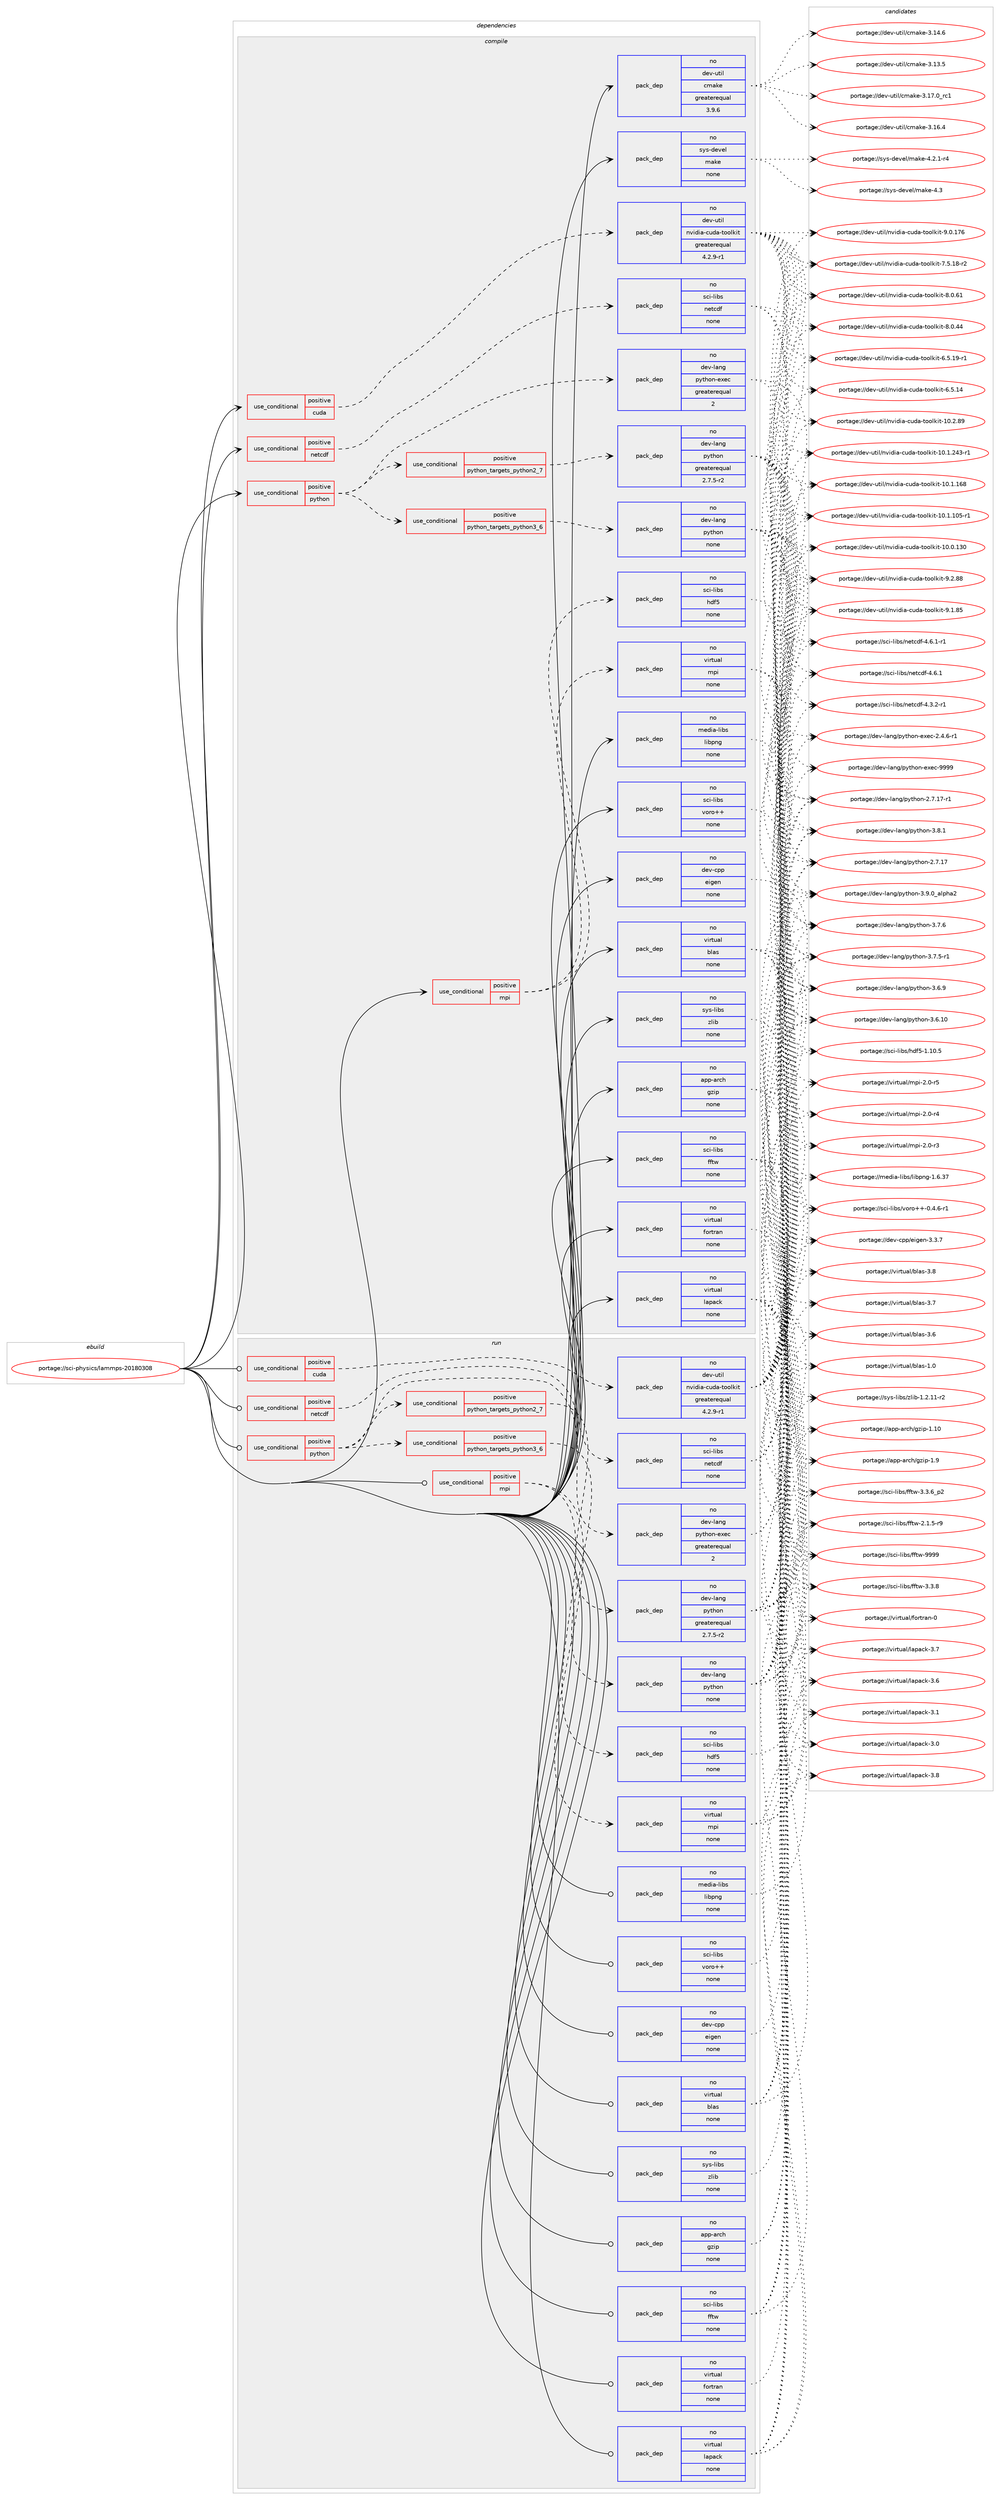 digraph prolog {

# *************
# Graph options
# *************

newrank=true;
concentrate=true;
compound=true;
graph [rankdir=LR,fontname=Helvetica,fontsize=10,ranksep=1.5];#, ranksep=2.5, nodesep=0.2];
edge  [arrowhead=vee];
node  [fontname=Helvetica,fontsize=10];

# **********
# The ebuild
# **********

subgraph cluster_leftcol {
color=gray;
rank=same;
label=<<i>ebuild</i>>;
id [label="portage://sci-physics/lammps-20180308", color=red, width=4, href="../sci-physics/lammps-20180308.svg"];
}

# ****************
# The dependencies
# ****************

subgraph cluster_midcol {
color=gray;
label=<<i>dependencies</i>>;
subgraph cluster_compile {
fillcolor="#eeeeee";
style=filled;
label=<<i>compile</i>>;
subgraph cond16421 {
dependency83537 [label=<<TABLE BORDER="0" CELLBORDER="1" CELLSPACING="0" CELLPADDING="4"><TR><TD ROWSPAN="3" CELLPADDING="10">use_conditional</TD></TR><TR><TD>positive</TD></TR><TR><TD>cuda</TD></TR></TABLE>>, shape=none, color=red];
subgraph pack65688 {
dependency83538 [label=<<TABLE BORDER="0" CELLBORDER="1" CELLSPACING="0" CELLPADDING="4" WIDTH="220"><TR><TD ROWSPAN="6" CELLPADDING="30">pack_dep</TD></TR><TR><TD WIDTH="110">no</TD></TR><TR><TD>dev-util</TD></TR><TR><TD>nvidia-cuda-toolkit</TD></TR><TR><TD>greaterequal</TD></TR><TR><TD>4.2.9-r1</TD></TR></TABLE>>, shape=none, color=blue];
}
dependency83537:e -> dependency83538:w [weight=20,style="dashed",arrowhead="vee"];
}
id:e -> dependency83537:w [weight=20,style="solid",arrowhead="vee"];
subgraph cond16422 {
dependency83539 [label=<<TABLE BORDER="0" CELLBORDER="1" CELLSPACING="0" CELLPADDING="4"><TR><TD ROWSPAN="3" CELLPADDING="10">use_conditional</TD></TR><TR><TD>positive</TD></TR><TR><TD>mpi</TD></TR></TABLE>>, shape=none, color=red];
subgraph pack65689 {
dependency83540 [label=<<TABLE BORDER="0" CELLBORDER="1" CELLSPACING="0" CELLPADDING="4" WIDTH="220"><TR><TD ROWSPAN="6" CELLPADDING="30">pack_dep</TD></TR><TR><TD WIDTH="110">no</TD></TR><TR><TD>virtual</TD></TR><TR><TD>mpi</TD></TR><TR><TD>none</TD></TR><TR><TD></TD></TR></TABLE>>, shape=none, color=blue];
}
dependency83539:e -> dependency83540:w [weight=20,style="dashed",arrowhead="vee"];
subgraph pack65690 {
dependency83541 [label=<<TABLE BORDER="0" CELLBORDER="1" CELLSPACING="0" CELLPADDING="4" WIDTH="220"><TR><TD ROWSPAN="6" CELLPADDING="30">pack_dep</TD></TR><TR><TD WIDTH="110">no</TD></TR><TR><TD>sci-libs</TD></TR><TR><TD>hdf5</TD></TR><TR><TD>none</TD></TR><TR><TD></TD></TR></TABLE>>, shape=none, color=blue];
}
dependency83539:e -> dependency83541:w [weight=20,style="dashed",arrowhead="vee"];
}
id:e -> dependency83539:w [weight=20,style="solid",arrowhead="vee"];
subgraph cond16423 {
dependency83542 [label=<<TABLE BORDER="0" CELLBORDER="1" CELLSPACING="0" CELLPADDING="4"><TR><TD ROWSPAN="3" CELLPADDING="10">use_conditional</TD></TR><TR><TD>positive</TD></TR><TR><TD>netcdf</TD></TR></TABLE>>, shape=none, color=red];
subgraph pack65691 {
dependency83543 [label=<<TABLE BORDER="0" CELLBORDER="1" CELLSPACING="0" CELLPADDING="4" WIDTH="220"><TR><TD ROWSPAN="6" CELLPADDING="30">pack_dep</TD></TR><TR><TD WIDTH="110">no</TD></TR><TR><TD>sci-libs</TD></TR><TR><TD>netcdf</TD></TR><TR><TD>none</TD></TR><TR><TD></TD></TR></TABLE>>, shape=none, color=blue];
}
dependency83542:e -> dependency83543:w [weight=20,style="dashed",arrowhead="vee"];
}
id:e -> dependency83542:w [weight=20,style="solid",arrowhead="vee"];
subgraph cond16424 {
dependency83544 [label=<<TABLE BORDER="0" CELLBORDER="1" CELLSPACING="0" CELLPADDING="4"><TR><TD ROWSPAN="3" CELLPADDING="10">use_conditional</TD></TR><TR><TD>positive</TD></TR><TR><TD>python</TD></TR></TABLE>>, shape=none, color=red];
subgraph cond16425 {
dependency83545 [label=<<TABLE BORDER="0" CELLBORDER="1" CELLSPACING="0" CELLPADDING="4"><TR><TD ROWSPAN="3" CELLPADDING="10">use_conditional</TD></TR><TR><TD>positive</TD></TR><TR><TD>python_targets_python2_7</TD></TR></TABLE>>, shape=none, color=red];
subgraph pack65692 {
dependency83546 [label=<<TABLE BORDER="0" CELLBORDER="1" CELLSPACING="0" CELLPADDING="4" WIDTH="220"><TR><TD ROWSPAN="6" CELLPADDING="30">pack_dep</TD></TR><TR><TD WIDTH="110">no</TD></TR><TR><TD>dev-lang</TD></TR><TR><TD>python</TD></TR><TR><TD>greaterequal</TD></TR><TR><TD>2.7.5-r2</TD></TR></TABLE>>, shape=none, color=blue];
}
dependency83545:e -> dependency83546:w [weight=20,style="dashed",arrowhead="vee"];
}
dependency83544:e -> dependency83545:w [weight=20,style="dashed",arrowhead="vee"];
subgraph cond16426 {
dependency83547 [label=<<TABLE BORDER="0" CELLBORDER="1" CELLSPACING="0" CELLPADDING="4"><TR><TD ROWSPAN="3" CELLPADDING="10">use_conditional</TD></TR><TR><TD>positive</TD></TR><TR><TD>python_targets_python3_6</TD></TR></TABLE>>, shape=none, color=red];
subgraph pack65693 {
dependency83548 [label=<<TABLE BORDER="0" CELLBORDER="1" CELLSPACING="0" CELLPADDING="4" WIDTH="220"><TR><TD ROWSPAN="6" CELLPADDING="30">pack_dep</TD></TR><TR><TD WIDTH="110">no</TD></TR><TR><TD>dev-lang</TD></TR><TR><TD>python</TD></TR><TR><TD>none</TD></TR><TR><TD></TD></TR></TABLE>>, shape=none, color=blue];
}
dependency83547:e -> dependency83548:w [weight=20,style="dashed",arrowhead="vee"];
}
dependency83544:e -> dependency83547:w [weight=20,style="dashed",arrowhead="vee"];
subgraph pack65694 {
dependency83549 [label=<<TABLE BORDER="0" CELLBORDER="1" CELLSPACING="0" CELLPADDING="4" WIDTH="220"><TR><TD ROWSPAN="6" CELLPADDING="30">pack_dep</TD></TR><TR><TD WIDTH="110">no</TD></TR><TR><TD>dev-lang</TD></TR><TR><TD>python-exec</TD></TR><TR><TD>greaterequal</TD></TR><TR><TD>2</TD></TR></TABLE>>, shape=none, color=blue];
}
dependency83544:e -> dependency83549:w [weight=20,style="dashed",arrowhead="vee"];
}
id:e -> dependency83544:w [weight=20,style="solid",arrowhead="vee"];
subgraph pack65695 {
dependency83550 [label=<<TABLE BORDER="0" CELLBORDER="1" CELLSPACING="0" CELLPADDING="4" WIDTH="220"><TR><TD ROWSPAN="6" CELLPADDING="30">pack_dep</TD></TR><TR><TD WIDTH="110">no</TD></TR><TR><TD>app-arch</TD></TR><TR><TD>gzip</TD></TR><TR><TD>none</TD></TR><TR><TD></TD></TR></TABLE>>, shape=none, color=blue];
}
id:e -> dependency83550:w [weight=20,style="solid",arrowhead="vee"];
subgraph pack65696 {
dependency83551 [label=<<TABLE BORDER="0" CELLBORDER="1" CELLSPACING="0" CELLPADDING="4" WIDTH="220"><TR><TD ROWSPAN="6" CELLPADDING="30">pack_dep</TD></TR><TR><TD WIDTH="110">no</TD></TR><TR><TD>dev-cpp</TD></TR><TR><TD>eigen</TD></TR><TR><TD>none</TD></TR><TR><TD></TD></TR></TABLE>>, shape=none, color=blue];
}
id:e -> dependency83551:w [weight=20,style="solid",arrowhead="vee"];
subgraph pack65697 {
dependency83552 [label=<<TABLE BORDER="0" CELLBORDER="1" CELLSPACING="0" CELLPADDING="4" WIDTH="220"><TR><TD ROWSPAN="6" CELLPADDING="30">pack_dep</TD></TR><TR><TD WIDTH="110">no</TD></TR><TR><TD>dev-util</TD></TR><TR><TD>cmake</TD></TR><TR><TD>greaterequal</TD></TR><TR><TD>3.9.6</TD></TR></TABLE>>, shape=none, color=blue];
}
id:e -> dependency83552:w [weight=20,style="solid",arrowhead="vee"];
subgraph pack65698 {
dependency83553 [label=<<TABLE BORDER="0" CELLBORDER="1" CELLSPACING="0" CELLPADDING="4" WIDTH="220"><TR><TD ROWSPAN="6" CELLPADDING="30">pack_dep</TD></TR><TR><TD WIDTH="110">no</TD></TR><TR><TD>media-libs</TD></TR><TR><TD>libpng</TD></TR><TR><TD>none</TD></TR><TR><TD></TD></TR></TABLE>>, shape=none, color=blue];
}
id:e -> dependency83553:w [weight=20,style="solid",arrowhead="vee"];
subgraph pack65699 {
dependency83554 [label=<<TABLE BORDER="0" CELLBORDER="1" CELLSPACING="0" CELLPADDING="4" WIDTH="220"><TR><TD ROWSPAN="6" CELLPADDING="30">pack_dep</TD></TR><TR><TD WIDTH="110">no</TD></TR><TR><TD>sci-libs</TD></TR><TR><TD>fftw</TD></TR><TR><TD>none</TD></TR><TR><TD></TD></TR></TABLE>>, shape=none, color=blue];
}
id:e -> dependency83554:w [weight=20,style="solid",arrowhead="vee"];
subgraph pack65700 {
dependency83555 [label=<<TABLE BORDER="0" CELLBORDER="1" CELLSPACING="0" CELLPADDING="4" WIDTH="220"><TR><TD ROWSPAN="6" CELLPADDING="30">pack_dep</TD></TR><TR><TD WIDTH="110">no</TD></TR><TR><TD>sci-libs</TD></TR><TR><TD>voro++</TD></TR><TR><TD>none</TD></TR><TR><TD></TD></TR></TABLE>>, shape=none, color=blue];
}
id:e -> dependency83555:w [weight=20,style="solid",arrowhead="vee"];
subgraph pack65701 {
dependency83556 [label=<<TABLE BORDER="0" CELLBORDER="1" CELLSPACING="0" CELLPADDING="4" WIDTH="220"><TR><TD ROWSPAN="6" CELLPADDING="30">pack_dep</TD></TR><TR><TD WIDTH="110">no</TD></TR><TR><TD>sys-devel</TD></TR><TR><TD>make</TD></TR><TR><TD>none</TD></TR><TR><TD></TD></TR></TABLE>>, shape=none, color=blue];
}
id:e -> dependency83556:w [weight=20,style="solid",arrowhead="vee"];
subgraph pack65702 {
dependency83557 [label=<<TABLE BORDER="0" CELLBORDER="1" CELLSPACING="0" CELLPADDING="4" WIDTH="220"><TR><TD ROWSPAN="6" CELLPADDING="30">pack_dep</TD></TR><TR><TD WIDTH="110">no</TD></TR><TR><TD>sys-libs</TD></TR><TR><TD>zlib</TD></TR><TR><TD>none</TD></TR><TR><TD></TD></TR></TABLE>>, shape=none, color=blue];
}
id:e -> dependency83557:w [weight=20,style="solid",arrowhead="vee"];
subgraph pack65703 {
dependency83558 [label=<<TABLE BORDER="0" CELLBORDER="1" CELLSPACING="0" CELLPADDING="4" WIDTH="220"><TR><TD ROWSPAN="6" CELLPADDING="30">pack_dep</TD></TR><TR><TD WIDTH="110">no</TD></TR><TR><TD>virtual</TD></TR><TR><TD>blas</TD></TR><TR><TD>none</TD></TR><TR><TD></TD></TR></TABLE>>, shape=none, color=blue];
}
id:e -> dependency83558:w [weight=20,style="solid",arrowhead="vee"];
subgraph pack65704 {
dependency83559 [label=<<TABLE BORDER="0" CELLBORDER="1" CELLSPACING="0" CELLPADDING="4" WIDTH="220"><TR><TD ROWSPAN="6" CELLPADDING="30">pack_dep</TD></TR><TR><TD WIDTH="110">no</TD></TR><TR><TD>virtual</TD></TR><TR><TD>fortran</TD></TR><TR><TD>none</TD></TR><TR><TD></TD></TR></TABLE>>, shape=none, color=blue];
}
id:e -> dependency83559:w [weight=20,style="solid",arrowhead="vee"];
subgraph pack65705 {
dependency83560 [label=<<TABLE BORDER="0" CELLBORDER="1" CELLSPACING="0" CELLPADDING="4" WIDTH="220"><TR><TD ROWSPAN="6" CELLPADDING="30">pack_dep</TD></TR><TR><TD WIDTH="110">no</TD></TR><TR><TD>virtual</TD></TR><TR><TD>lapack</TD></TR><TR><TD>none</TD></TR><TR><TD></TD></TR></TABLE>>, shape=none, color=blue];
}
id:e -> dependency83560:w [weight=20,style="solid",arrowhead="vee"];
}
subgraph cluster_compileandrun {
fillcolor="#eeeeee";
style=filled;
label=<<i>compile and run</i>>;
}
subgraph cluster_run {
fillcolor="#eeeeee";
style=filled;
label=<<i>run</i>>;
subgraph cond16427 {
dependency83561 [label=<<TABLE BORDER="0" CELLBORDER="1" CELLSPACING="0" CELLPADDING="4"><TR><TD ROWSPAN="3" CELLPADDING="10">use_conditional</TD></TR><TR><TD>positive</TD></TR><TR><TD>cuda</TD></TR></TABLE>>, shape=none, color=red];
subgraph pack65706 {
dependency83562 [label=<<TABLE BORDER="0" CELLBORDER="1" CELLSPACING="0" CELLPADDING="4" WIDTH="220"><TR><TD ROWSPAN="6" CELLPADDING="30">pack_dep</TD></TR><TR><TD WIDTH="110">no</TD></TR><TR><TD>dev-util</TD></TR><TR><TD>nvidia-cuda-toolkit</TD></TR><TR><TD>greaterequal</TD></TR><TR><TD>4.2.9-r1</TD></TR></TABLE>>, shape=none, color=blue];
}
dependency83561:e -> dependency83562:w [weight=20,style="dashed",arrowhead="vee"];
}
id:e -> dependency83561:w [weight=20,style="solid",arrowhead="odot"];
subgraph cond16428 {
dependency83563 [label=<<TABLE BORDER="0" CELLBORDER="1" CELLSPACING="0" CELLPADDING="4"><TR><TD ROWSPAN="3" CELLPADDING="10">use_conditional</TD></TR><TR><TD>positive</TD></TR><TR><TD>mpi</TD></TR></TABLE>>, shape=none, color=red];
subgraph pack65707 {
dependency83564 [label=<<TABLE BORDER="0" CELLBORDER="1" CELLSPACING="0" CELLPADDING="4" WIDTH="220"><TR><TD ROWSPAN="6" CELLPADDING="30">pack_dep</TD></TR><TR><TD WIDTH="110">no</TD></TR><TR><TD>virtual</TD></TR><TR><TD>mpi</TD></TR><TR><TD>none</TD></TR><TR><TD></TD></TR></TABLE>>, shape=none, color=blue];
}
dependency83563:e -> dependency83564:w [weight=20,style="dashed",arrowhead="vee"];
subgraph pack65708 {
dependency83565 [label=<<TABLE BORDER="0" CELLBORDER="1" CELLSPACING="0" CELLPADDING="4" WIDTH="220"><TR><TD ROWSPAN="6" CELLPADDING="30">pack_dep</TD></TR><TR><TD WIDTH="110">no</TD></TR><TR><TD>sci-libs</TD></TR><TR><TD>hdf5</TD></TR><TR><TD>none</TD></TR><TR><TD></TD></TR></TABLE>>, shape=none, color=blue];
}
dependency83563:e -> dependency83565:w [weight=20,style="dashed",arrowhead="vee"];
}
id:e -> dependency83563:w [weight=20,style="solid",arrowhead="odot"];
subgraph cond16429 {
dependency83566 [label=<<TABLE BORDER="0" CELLBORDER="1" CELLSPACING="0" CELLPADDING="4"><TR><TD ROWSPAN="3" CELLPADDING="10">use_conditional</TD></TR><TR><TD>positive</TD></TR><TR><TD>netcdf</TD></TR></TABLE>>, shape=none, color=red];
subgraph pack65709 {
dependency83567 [label=<<TABLE BORDER="0" CELLBORDER="1" CELLSPACING="0" CELLPADDING="4" WIDTH="220"><TR><TD ROWSPAN="6" CELLPADDING="30">pack_dep</TD></TR><TR><TD WIDTH="110">no</TD></TR><TR><TD>sci-libs</TD></TR><TR><TD>netcdf</TD></TR><TR><TD>none</TD></TR><TR><TD></TD></TR></TABLE>>, shape=none, color=blue];
}
dependency83566:e -> dependency83567:w [weight=20,style="dashed",arrowhead="vee"];
}
id:e -> dependency83566:w [weight=20,style="solid",arrowhead="odot"];
subgraph cond16430 {
dependency83568 [label=<<TABLE BORDER="0" CELLBORDER="1" CELLSPACING="0" CELLPADDING="4"><TR><TD ROWSPAN="3" CELLPADDING="10">use_conditional</TD></TR><TR><TD>positive</TD></TR><TR><TD>python</TD></TR></TABLE>>, shape=none, color=red];
subgraph cond16431 {
dependency83569 [label=<<TABLE BORDER="0" CELLBORDER="1" CELLSPACING="0" CELLPADDING="4"><TR><TD ROWSPAN="3" CELLPADDING="10">use_conditional</TD></TR><TR><TD>positive</TD></TR><TR><TD>python_targets_python2_7</TD></TR></TABLE>>, shape=none, color=red];
subgraph pack65710 {
dependency83570 [label=<<TABLE BORDER="0" CELLBORDER="1" CELLSPACING="0" CELLPADDING="4" WIDTH="220"><TR><TD ROWSPAN="6" CELLPADDING="30">pack_dep</TD></TR><TR><TD WIDTH="110">no</TD></TR><TR><TD>dev-lang</TD></TR><TR><TD>python</TD></TR><TR><TD>greaterequal</TD></TR><TR><TD>2.7.5-r2</TD></TR></TABLE>>, shape=none, color=blue];
}
dependency83569:e -> dependency83570:w [weight=20,style="dashed",arrowhead="vee"];
}
dependency83568:e -> dependency83569:w [weight=20,style="dashed",arrowhead="vee"];
subgraph cond16432 {
dependency83571 [label=<<TABLE BORDER="0" CELLBORDER="1" CELLSPACING="0" CELLPADDING="4"><TR><TD ROWSPAN="3" CELLPADDING="10">use_conditional</TD></TR><TR><TD>positive</TD></TR><TR><TD>python_targets_python3_6</TD></TR></TABLE>>, shape=none, color=red];
subgraph pack65711 {
dependency83572 [label=<<TABLE BORDER="0" CELLBORDER="1" CELLSPACING="0" CELLPADDING="4" WIDTH="220"><TR><TD ROWSPAN="6" CELLPADDING="30">pack_dep</TD></TR><TR><TD WIDTH="110">no</TD></TR><TR><TD>dev-lang</TD></TR><TR><TD>python</TD></TR><TR><TD>none</TD></TR><TR><TD></TD></TR></TABLE>>, shape=none, color=blue];
}
dependency83571:e -> dependency83572:w [weight=20,style="dashed",arrowhead="vee"];
}
dependency83568:e -> dependency83571:w [weight=20,style="dashed",arrowhead="vee"];
subgraph pack65712 {
dependency83573 [label=<<TABLE BORDER="0" CELLBORDER="1" CELLSPACING="0" CELLPADDING="4" WIDTH="220"><TR><TD ROWSPAN="6" CELLPADDING="30">pack_dep</TD></TR><TR><TD WIDTH="110">no</TD></TR><TR><TD>dev-lang</TD></TR><TR><TD>python-exec</TD></TR><TR><TD>greaterequal</TD></TR><TR><TD>2</TD></TR></TABLE>>, shape=none, color=blue];
}
dependency83568:e -> dependency83573:w [weight=20,style="dashed",arrowhead="vee"];
}
id:e -> dependency83568:w [weight=20,style="solid",arrowhead="odot"];
subgraph pack65713 {
dependency83574 [label=<<TABLE BORDER="0" CELLBORDER="1" CELLSPACING="0" CELLPADDING="4" WIDTH="220"><TR><TD ROWSPAN="6" CELLPADDING="30">pack_dep</TD></TR><TR><TD WIDTH="110">no</TD></TR><TR><TD>app-arch</TD></TR><TR><TD>gzip</TD></TR><TR><TD>none</TD></TR><TR><TD></TD></TR></TABLE>>, shape=none, color=blue];
}
id:e -> dependency83574:w [weight=20,style="solid",arrowhead="odot"];
subgraph pack65714 {
dependency83575 [label=<<TABLE BORDER="0" CELLBORDER="1" CELLSPACING="0" CELLPADDING="4" WIDTH="220"><TR><TD ROWSPAN="6" CELLPADDING="30">pack_dep</TD></TR><TR><TD WIDTH="110">no</TD></TR><TR><TD>dev-cpp</TD></TR><TR><TD>eigen</TD></TR><TR><TD>none</TD></TR><TR><TD></TD></TR></TABLE>>, shape=none, color=blue];
}
id:e -> dependency83575:w [weight=20,style="solid",arrowhead="odot"];
subgraph pack65715 {
dependency83576 [label=<<TABLE BORDER="0" CELLBORDER="1" CELLSPACING="0" CELLPADDING="4" WIDTH="220"><TR><TD ROWSPAN="6" CELLPADDING="30">pack_dep</TD></TR><TR><TD WIDTH="110">no</TD></TR><TR><TD>media-libs</TD></TR><TR><TD>libpng</TD></TR><TR><TD>none</TD></TR><TR><TD></TD></TR></TABLE>>, shape=none, color=blue];
}
id:e -> dependency83576:w [weight=20,style="solid",arrowhead="odot"];
subgraph pack65716 {
dependency83577 [label=<<TABLE BORDER="0" CELLBORDER="1" CELLSPACING="0" CELLPADDING="4" WIDTH="220"><TR><TD ROWSPAN="6" CELLPADDING="30">pack_dep</TD></TR><TR><TD WIDTH="110">no</TD></TR><TR><TD>sci-libs</TD></TR><TR><TD>fftw</TD></TR><TR><TD>none</TD></TR><TR><TD></TD></TR></TABLE>>, shape=none, color=blue];
}
id:e -> dependency83577:w [weight=20,style="solid",arrowhead="odot"];
subgraph pack65717 {
dependency83578 [label=<<TABLE BORDER="0" CELLBORDER="1" CELLSPACING="0" CELLPADDING="4" WIDTH="220"><TR><TD ROWSPAN="6" CELLPADDING="30">pack_dep</TD></TR><TR><TD WIDTH="110">no</TD></TR><TR><TD>sci-libs</TD></TR><TR><TD>voro++</TD></TR><TR><TD>none</TD></TR><TR><TD></TD></TR></TABLE>>, shape=none, color=blue];
}
id:e -> dependency83578:w [weight=20,style="solid",arrowhead="odot"];
subgraph pack65718 {
dependency83579 [label=<<TABLE BORDER="0" CELLBORDER="1" CELLSPACING="0" CELLPADDING="4" WIDTH="220"><TR><TD ROWSPAN="6" CELLPADDING="30">pack_dep</TD></TR><TR><TD WIDTH="110">no</TD></TR><TR><TD>sys-libs</TD></TR><TR><TD>zlib</TD></TR><TR><TD>none</TD></TR><TR><TD></TD></TR></TABLE>>, shape=none, color=blue];
}
id:e -> dependency83579:w [weight=20,style="solid",arrowhead="odot"];
subgraph pack65719 {
dependency83580 [label=<<TABLE BORDER="0" CELLBORDER="1" CELLSPACING="0" CELLPADDING="4" WIDTH="220"><TR><TD ROWSPAN="6" CELLPADDING="30">pack_dep</TD></TR><TR><TD WIDTH="110">no</TD></TR><TR><TD>virtual</TD></TR><TR><TD>blas</TD></TR><TR><TD>none</TD></TR><TR><TD></TD></TR></TABLE>>, shape=none, color=blue];
}
id:e -> dependency83580:w [weight=20,style="solid",arrowhead="odot"];
subgraph pack65720 {
dependency83581 [label=<<TABLE BORDER="0" CELLBORDER="1" CELLSPACING="0" CELLPADDING="4" WIDTH="220"><TR><TD ROWSPAN="6" CELLPADDING="30">pack_dep</TD></TR><TR><TD WIDTH="110">no</TD></TR><TR><TD>virtual</TD></TR><TR><TD>fortran</TD></TR><TR><TD>none</TD></TR><TR><TD></TD></TR></TABLE>>, shape=none, color=blue];
}
id:e -> dependency83581:w [weight=20,style="solid",arrowhead="odot"];
subgraph pack65721 {
dependency83582 [label=<<TABLE BORDER="0" CELLBORDER="1" CELLSPACING="0" CELLPADDING="4" WIDTH="220"><TR><TD ROWSPAN="6" CELLPADDING="30">pack_dep</TD></TR><TR><TD WIDTH="110">no</TD></TR><TR><TD>virtual</TD></TR><TR><TD>lapack</TD></TR><TR><TD>none</TD></TR><TR><TD></TD></TR></TABLE>>, shape=none, color=blue];
}
id:e -> dependency83582:w [weight=20,style="solid",arrowhead="odot"];
}
}

# **************
# The candidates
# **************

subgraph cluster_choices {
rank=same;
color=gray;
label=<<i>candidates</i>>;

subgraph choice65688 {
color=black;
nodesep=1;
choice1001011184511711610510847110118105100105974599117100974511611111110810710511645574650465656 [label="portage://dev-util/nvidia-cuda-toolkit-9.2.88", color=red, width=4,href="../dev-util/nvidia-cuda-toolkit-9.2.88.svg"];
choice1001011184511711610510847110118105100105974599117100974511611111110810710511645574649465653 [label="portage://dev-util/nvidia-cuda-toolkit-9.1.85", color=red, width=4,href="../dev-util/nvidia-cuda-toolkit-9.1.85.svg"];
choice100101118451171161051084711011810510010597459911710097451161111111081071051164557464846495554 [label="portage://dev-util/nvidia-cuda-toolkit-9.0.176", color=red, width=4,href="../dev-util/nvidia-cuda-toolkit-9.0.176.svg"];
choice1001011184511711610510847110118105100105974599117100974511611111110810710511645564648465449 [label="portage://dev-util/nvidia-cuda-toolkit-8.0.61", color=red, width=4,href="../dev-util/nvidia-cuda-toolkit-8.0.61.svg"];
choice1001011184511711610510847110118105100105974599117100974511611111110810710511645564648465252 [label="portage://dev-util/nvidia-cuda-toolkit-8.0.44", color=red, width=4,href="../dev-util/nvidia-cuda-toolkit-8.0.44.svg"];
choice10010111845117116105108471101181051001059745991171009745116111111108107105116455546534649564511450 [label="portage://dev-util/nvidia-cuda-toolkit-7.5.18-r2", color=red, width=4,href="../dev-util/nvidia-cuda-toolkit-7.5.18-r2.svg"];
choice10010111845117116105108471101181051001059745991171009745116111111108107105116455446534649574511449 [label="portage://dev-util/nvidia-cuda-toolkit-6.5.19-r1", color=red, width=4,href="../dev-util/nvidia-cuda-toolkit-6.5.19-r1.svg"];
choice1001011184511711610510847110118105100105974599117100974511611111110810710511645544653464952 [label="portage://dev-util/nvidia-cuda-toolkit-6.5.14", color=red, width=4,href="../dev-util/nvidia-cuda-toolkit-6.5.14.svg"];
choice100101118451171161051084711011810510010597459911710097451161111111081071051164549484650465657 [label="portage://dev-util/nvidia-cuda-toolkit-10.2.89", color=red, width=4,href="../dev-util/nvidia-cuda-toolkit-10.2.89.svg"];
choice100101118451171161051084711011810510010597459911710097451161111111081071051164549484649465052514511449 [label="portage://dev-util/nvidia-cuda-toolkit-10.1.243-r1", color=red, width=4,href="../dev-util/nvidia-cuda-toolkit-10.1.243-r1.svg"];
choice10010111845117116105108471101181051001059745991171009745116111111108107105116454948464946495456 [label="portage://dev-util/nvidia-cuda-toolkit-10.1.168", color=red, width=4,href="../dev-util/nvidia-cuda-toolkit-10.1.168.svg"];
choice100101118451171161051084711011810510010597459911710097451161111111081071051164549484649464948534511449 [label="portage://dev-util/nvidia-cuda-toolkit-10.1.105-r1", color=red, width=4,href="../dev-util/nvidia-cuda-toolkit-10.1.105-r1.svg"];
choice10010111845117116105108471101181051001059745991171009745116111111108107105116454948464846495148 [label="portage://dev-util/nvidia-cuda-toolkit-10.0.130", color=red, width=4,href="../dev-util/nvidia-cuda-toolkit-10.0.130.svg"];
dependency83538:e -> choice1001011184511711610510847110118105100105974599117100974511611111110810710511645574650465656:w [style=dotted,weight="100"];
dependency83538:e -> choice1001011184511711610510847110118105100105974599117100974511611111110810710511645574649465653:w [style=dotted,weight="100"];
dependency83538:e -> choice100101118451171161051084711011810510010597459911710097451161111111081071051164557464846495554:w [style=dotted,weight="100"];
dependency83538:e -> choice1001011184511711610510847110118105100105974599117100974511611111110810710511645564648465449:w [style=dotted,weight="100"];
dependency83538:e -> choice1001011184511711610510847110118105100105974599117100974511611111110810710511645564648465252:w [style=dotted,weight="100"];
dependency83538:e -> choice10010111845117116105108471101181051001059745991171009745116111111108107105116455546534649564511450:w [style=dotted,weight="100"];
dependency83538:e -> choice10010111845117116105108471101181051001059745991171009745116111111108107105116455446534649574511449:w [style=dotted,weight="100"];
dependency83538:e -> choice1001011184511711610510847110118105100105974599117100974511611111110810710511645544653464952:w [style=dotted,weight="100"];
dependency83538:e -> choice100101118451171161051084711011810510010597459911710097451161111111081071051164549484650465657:w [style=dotted,weight="100"];
dependency83538:e -> choice100101118451171161051084711011810510010597459911710097451161111111081071051164549484649465052514511449:w [style=dotted,weight="100"];
dependency83538:e -> choice10010111845117116105108471101181051001059745991171009745116111111108107105116454948464946495456:w [style=dotted,weight="100"];
dependency83538:e -> choice100101118451171161051084711011810510010597459911710097451161111111081071051164549484649464948534511449:w [style=dotted,weight="100"];
dependency83538:e -> choice10010111845117116105108471101181051001059745991171009745116111111108107105116454948464846495148:w [style=dotted,weight="100"];
}
subgraph choice65689 {
color=black;
nodesep=1;
choice1181051141161179710847109112105455046484511453 [label="portage://virtual/mpi-2.0-r5", color=red, width=4,href="../virtual/mpi-2.0-r5.svg"];
choice1181051141161179710847109112105455046484511452 [label="portage://virtual/mpi-2.0-r4", color=red, width=4,href="../virtual/mpi-2.0-r4.svg"];
choice1181051141161179710847109112105455046484511451 [label="portage://virtual/mpi-2.0-r3", color=red, width=4,href="../virtual/mpi-2.0-r3.svg"];
dependency83540:e -> choice1181051141161179710847109112105455046484511453:w [style=dotted,weight="100"];
dependency83540:e -> choice1181051141161179710847109112105455046484511452:w [style=dotted,weight="100"];
dependency83540:e -> choice1181051141161179710847109112105455046484511451:w [style=dotted,weight="100"];
}
subgraph choice65690 {
color=black;
nodesep=1;
choice115991054510810598115471041001025345494649484653 [label="portage://sci-libs/hdf5-1.10.5", color=red, width=4,href="../sci-libs/hdf5-1.10.5.svg"];
dependency83541:e -> choice115991054510810598115471041001025345494649484653:w [style=dotted,weight="100"];
}
subgraph choice65691 {
color=black;
nodesep=1;
choice11599105451081059811547110101116991001024552465446494511449 [label="portage://sci-libs/netcdf-4.6.1-r1", color=red, width=4,href="../sci-libs/netcdf-4.6.1-r1.svg"];
choice1159910545108105981154711010111699100102455246544649 [label="portage://sci-libs/netcdf-4.6.1", color=red, width=4,href="../sci-libs/netcdf-4.6.1.svg"];
choice11599105451081059811547110101116991001024552465146504511449 [label="portage://sci-libs/netcdf-4.3.2-r1", color=red, width=4,href="../sci-libs/netcdf-4.3.2-r1.svg"];
dependency83543:e -> choice11599105451081059811547110101116991001024552465446494511449:w [style=dotted,weight="100"];
dependency83543:e -> choice1159910545108105981154711010111699100102455246544649:w [style=dotted,weight="100"];
dependency83543:e -> choice11599105451081059811547110101116991001024552465146504511449:w [style=dotted,weight="100"];
}
subgraph choice65692 {
color=black;
nodesep=1;
choice10010111845108971101034711212111610411111045514657464895971081121049750 [label="portage://dev-lang/python-3.9.0_alpha2", color=red, width=4,href="../dev-lang/python-3.9.0_alpha2.svg"];
choice100101118451089711010347112121116104111110455146564649 [label="portage://dev-lang/python-3.8.1", color=red, width=4,href="../dev-lang/python-3.8.1.svg"];
choice100101118451089711010347112121116104111110455146554654 [label="portage://dev-lang/python-3.7.6", color=red, width=4,href="../dev-lang/python-3.7.6.svg"];
choice1001011184510897110103471121211161041111104551465546534511449 [label="portage://dev-lang/python-3.7.5-r1", color=red, width=4,href="../dev-lang/python-3.7.5-r1.svg"];
choice100101118451089711010347112121116104111110455146544657 [label="portage://dev-lang/python-3.6.9", color=red, width=4,href="../dev-lang/python-3.6.9.svg"];
choice10010111845108971101034711212111610411111045514654464948 [label="portage://dev-lang/python-3.6.10", color=red, width=4,href="../dev-lang/python-3.6.10.svg"];
choice100101118451089711010347112121116104111110455046554649554511449 [label="portage://dev-lang/python-2.7.17-r1", color=red, width=4,href="../dev-lang/python-2.7.17-r1.svg"];
choice10010111845108971101034711212111610411111045504655464955 [label="portage://dev-lang/python-2.7.17", color=red, width=4,href="../dev-lang/python-2.7.17.svg"];
dependency83546:e -> choice10010111845108971101034711212111610411111045514657464895971081121049750:w [style=dotted,weight="100"];
dependency83546:e -> choice100101118451089711010347112121116104111110455146564649:w [style=dotted,weight="100"];
dependency83546:e -> choice100101118451089711010347112121116104111110455146554654:w [style=dotted,weight="100"];
dependency83546:e -> choice1001011184510897110103471121211161041111104551465546534511449:w [style=dotted,weight="100"];
dependency83546:e -> choice100101118451089711010347112121116104111110455146544657:w [style=dotted,weight="100"];
dependency83546:e -> choice10010111845108971101034711212111610411111045514654464948:w [style=dotted,weight="100"];
dependency83546:e -> choice100101118451089711010347112121116104111110455046554649554511449:w [style=dotted,weight="100"];
dependency83546:e -> choice10010111845108971101034711212111610411111045504655464955:w [style=dotted,weight="100"];
}
subgraph choice65693 {
color=black;
nodesep=1;
choice10010111845108971101034711212111610411111045514657464895971081121049750 [label="portage://dev-lang/python-3.9.0_alpha2", color=red, width=4,href="../dev-lang/python-3.9.0_alpha2.svg"];
choice100101118451089711010347112121116104111110455146564649 [label="portage://dev-lang/python-3.8.1", color=red, width=4,href="../dev-lang/python-3.8.1.svg"];
choice100101118451089711010347112121116104111110455146554654 [label="portage://dev-lang/python-3.7.6", color=red, width=4,href="../dev-lang/python-3.7.6.svg"];
choice1001011184510897110103471121211161041111104551465546534511449 [label="portage://dev-lang/python-3.7.5-r1", color=red, width=4,href="../dev-lang/python-3.7.5-r1.svg"];
choice100101118451089711010347112121116104111110455146544657 [label="portage://dev-lang/python-3.6.9", color=red, width=4,href="../dev-lang/python-3.6.9.svg"];
choice10010111845108971101034711212111610411111045514654464948 [label="portage://dev-lang/python-3.6.10", color=red, width=4,href="../dev-lang/python-3.6.10.svg"];
choice100101118451089711010347112121116104111110455046554649554511449 [label="portage://dev-lang/python-2.7.17-r1", color=red, width=4,href="../dev-lang/python-2.7.17-r1.svg"];
choice10010111845108971101034711212111610411111045504655464955 [label="portage://dev-lang/python-2.7.17", color=red, width=4,href="../dev-lang/python-2.7.17.svg"];
dependency83548:e -> choice10010111845108971101034711212111610411111045514657464895971081121049750:w [style=dotted,weight="100"];
dependency83548:e -> choice100101118451089711010347112121116104111110455146564649:w [style=dotted,weight="100"];
dependency83548:e -> choice100101118451089711010347112121116104111110455146554654:w [style=dotted,weight="100"];
dependency83548:e -> choice1001011184510897110103471121211161041111104551465546534511449:w [style=dotted,weight="100"];
dependency83548:e -> choice100101118451089711010347112121116104111110455146544657:w [style=dotted,weight="100"];
dependency83548:e -> choice10010111845108971101034711212111610411111045514654464948:w [style=dotted,weight="100"];
dependency83548:e -> choice100101118451089711010347112121116104111110455046554649554511449:w [style=dotted,weight="100"];
dependency83548:e -> choice10010111845108971101034711212111610411111045504655464955:w [style=dotted,weight="100"];
}
subgraph choice65694 {
color=black;
nodesep=1;
choice10010111845108971101034711212111610411111045101120101994557575757 [label="portage://dev-lang/python-exec-9999", color=red, width=4,href="../dev-lang/python-exec-9999.svg"];
choice10010111845108971101034711212111610411111045101120101994550465246544511449 [label="portage://dev-lang/python-exec-2.4.6-r1", color=red, width=4,href="../dev-lang/python-exec-2.4.6-r1.svg"];
dependency83549:e -> choice10010111845108971101034711212111610411111045101120101994557575757:w [style=dotted,weight="100"];
dependency83549:e -> choice10010111845108971101034711212111610411111045101120101994550465246544511449:w [style=dotted,weight="100"];
}
subgraph choice65695 {
color=black;
nodesep=1;
choice971121124597114991044710312210511245494657 [label="portage://app-arch/gzip-1.9", color=red, width=4,href="../app-arch/gzip-1.9.svg"];
choice97112112459711499104471031221051124549464948 [label="portage://app-arch/gzip-1.10", color=red, width=4,href="../app-arch/gzip-1.10.svg"];
dependency83550:e -> choice971121124597114991044710312210511245494657:w [style=dotted,weight="100"];
dependency83550:e -> choice97112112459711499104471031221051124549464948:w [style=dotted,weight="100"];
}
subgraph choice65696 {
color=black;
nodesep=1;
choice100101118459911211247101105103101110455146514655 [label="portage://dev-cpp/eigen-3.3.7", color=red, width=4,href="../dev-cpp/eigen-3.3.7.svg"];
dependency83551:e -> choice100101118459911211247101105103101110455146514655:w [style=dotted,weight="100"];
}
subgraph choice65697 {
color=black;
nodesep=1;
choice1001011184511711610510847991099710710145514649554648951149949 [label="portage://dev-util/cmake-3.17.0_rc1", color=red, width=4,href="../dev-util/cmake-3.17.0_rc1.svg"];
choice1001011184511711610510847991099710710145514649544652 [label="portage://dev-util/cmake-3.16.4", color=red, width=4,href="../dev-util/cmake-3.16.4.svg"];
choice1001011184511711610510847991099710710145514649524654 [label="portage://dev-util/cmake-3.14.6", color=red, width=4,href="../dev-util/cmake-3.14.6.svg"];
choice1001011184511711610510847991099710710145514649514653 [label="portage://dev-util/cmake-3.13.5", color=red, width=4,href="../dev-util/cmake-3.13.5.svg"];
dependency83552:e -> choice1001011184511711610510847991099710710145514649554648951149949:w [style=dotted,weight="100"];
dependency83552:e -> choice1001011184511711610510847991099710710145514649544652:w [style=dotted,weight="100"];
dependency83552:e -> choice1001011184511711610510847991099710710145514649524654:w [style=dotted,weight="100"];
dependency83552:e -> choice1001011184511711610510847991099710710145514649514653:w [style=dotted,weight="100"];
}
subgraph choice65698 {
color=black;
nodesep=1;
choice109101100105974510810598115471081059811211010345494654465155 [label="portage://media-libs/libpng-1.6.37", color=red, width=4,href="../media-libs/libpng-1.6.37.svg"];
dependency83553:e -> choice109101100105974510810598115471081059811211010345494654465155:w [style=dotted,weight="100"];
}
subgraph choice65699 {
color=black;
nodesep=1;
choice115991054510810598115471021021161194557575757 [label="portage://sci-libs/fftw-9999", color=red, width=4,href="../sci-libs/fftw-9999.svg"];
choice11599105451081059811547102102116119455146514656 [label="portage://sci-libs/fftw-3.3.8", color=red, width=4,href="../sci-libs/fftw-3.3.8.svg"];
choice115991054510810598115471021021161194551465146549511250 [label="portage://sci-libs/fftw-3.3.6_p2", color=red, width=4,href="../sci-libs/fftw-3.3.6_p2.svg"];
choice115991054510810598115471021021161194550464946534511457 [label="portage://sci-libs/fftw-2.1.5-r9", color=red, width=4,href="../sci-libs/fftw-2.1.5-r9.svg"];
dependency83554:e -> choice115991054510810598115471021021161194557575757:w [style=dotted,weight="100"];
dependency83554:e -> choice11599105451081059811547102102116119455146514656:w [style=dotted,weight="100"];
dependency83554:e -> choice115991054510810598115471021021161194551465146549511250:w [style=dotted,weight="100"];
dependency83554:e -> choice115991054510810598115471021021161194550464946534511457:w [style=dotted,weight="100"];
}
subgraph choice65700 {
color=black;
nodesep=1;
choice1159910545108105981154711811111411143434548465246544511449 [label="portage://sci-libs/voro++-0.4.6-r1", color=red, width=4,href="../sci-libs/voro++-0.4.6-r1.svg"];
dependency83555:e -> choice1159910545108105981154711811111411143434548465246544511449:w [style=dotted,weight="100"];
}
subgraph choice65701 {
color=black;
nodesep=1;
choice11512111545100101118101108471099710710145524651 [label="portage://sys-devel/make-4.3", color=red, width=4,href="../sys-devel/make-4.3.svg"];
choice1151211154510010111810110847109971071014552465046494511452 [label="portage://sys-devel/make-4.2.1-r4", color=red, width=4,href="../sys-devel/make-4.2.1-r4.svg"];
dependency83556:e -> choice11512111545100101118101108471099710710145524651:w [style=dotted,weight="100"];
dependency83556:e -> choice1151211154510010111810110847109971071014552465046494511452:w [style=dotted,weight="100"];
}
subgraph choice65702 {
color=black;
nodesep=1;
choice11512111545108105981154712210810598454946504649494511450 [label="portage://sys-libs/zlib-1.2.11-r2", color=red, width=4,href="../sys-libs/zlib-1.2.11-r2.svg"];
dependency83557:e -> choice11512111545108105981154712210810598454946504649494511450:w [style=dotted,weight="100"];
}
subgraph choice65703 {
color=black;
nodesep=1;
choice1181051141161179710847981089711545514656 [label="portage://virtual/blas-3.8", color=red, width=4,href="../virtual/blas-3.8.svg"];
choice1181051141161179710847981089711545514655 [label="portage://virtual/blas-3.7", color=red, width=4,href="../virtual/blas-3.7.svg"];
choice1181051141161179710847981089711545514654 [label="portage://virtual/blas-3.6", color=red, width=4,href="../virtual/blas-3.6.svg"];
choice1181051141161179710847981089711545494648 [label="portage://virtual/blas-1.0", color=red, width=4,href="../virtual/blas-1.0.svg"];
dependency83558:e -> choice1181051141161179710847981089711545514656:w [style=dotted,weight="100"];
dependency83558:e -> choice1181051141161179710847981089711545514655:w [style=dotted,weight="100"];
dependency83558:e -> choice1181051141161179710847981089711545514654:w [style=dotted,weight="100"];
dependency83558:e -> choice1181051141161179710847981089711545494648:w [style=dotted,weight="100"];
}
subgraph choice65704 {
color=black;
nodesep=1;
choice1181051141161179710847102111114116114971104548 [label="portage://virtual/fortran-0", color=red, width=4,href="../virtual/fortran-0.svg"];
dependency83559:e -> choice1181051141161179710847102111114116114971104548:w [style=dotted,weight="100"];
}
subgraph choice65705 {
color=black;
nodesep=1;
choice118105114116117971084710897112979910745514656 [label="portage://virtual/lapack-3.8", color=red, width=4,href="../virtual/lapack-3.8.svg"];
choice118105114116117971084710897112979910745514655 [label="portage://virtual/lapack-3.7", color=red, width=4,href="../virtual/lapack-3.7.svg"];
choice118105114116117971084710897112979910745514654 [label="portage://virtual/lapack-3.6", color=red, width=4,href="../virtual/lapack-3.6.svg"];
choice118105114116117971084710897112979910745514649 [label="portage://virtual/lapack-3.1", color=red, width=4,href="../virtual/lapack-3.1.svg"];
choice118105114116117971084710897112979910745514648 [label="portage://virtual/lapack-3.0", color=red, width=4,href="../virtual/lapack-3.0.svg"];
dependency83560:e -> choice118105114116117971084710897112979910745514656:w [style=dotted,weight="100"];
dependency83560:e -> choice118105114116117971084710897112979910745514655:w [style=dotted,weight="100"];
dependency83560:e -> choice118105114116117971084710897112979910745514654:w [style=dotted,weight="100"];
dependency83560:e -> choice118105114116117971084710897112979910745514649:w [style=dotted,weight="100"];
dependency83560:e -> choice118105114116117971084710897112979910745514648:w [style=dotted,weight="100"];
}
subgraph choice65706 {
color=black;
nodesep=1;
choice1001011184511711610510847110118105100105974599117100974511611111110810710511645574650465656 [label="portage://dev-util/nvidia-cuda-toolkit-9.2.88", color=red, width=4,href="../dev-util/nvidia-cuda-toolkit-9.2.88.svg"];
choice1001011184511711610510847110118105100105974599117100974511611111110810710511645574649465653 [label="portage://dev-util/nvidia-cuda-toolkit-9.1.85", color=red, width=4,href="../dev-util/nvidia-cuda-toolkit-9.1.85.svg"];
choice100101118451171161051084711011810510010597459911710097451161111111081071051164557464846495554 [label="portage://dev-util/nvidia-cuda-toolkit-9.0.176", color=red, width=4,href="../dev-util/nvidia-cuda-toolkit-9.0.176.svg"];
choice1001011184511711610510847110118105100105974599117100974511611111110810710511645564648465449 [label="portage://dev-util/nvidia-cuda-toolkit-8.0.61", color=red, width=4,href="../dev-util/nvidia-cuda-toolkit-8.0.61.svg"];
choice1001011184511711610510847110118105100105974599117100974511611111110810710511645564648465252 [label="portage://dev-util/nvidia-cuda-toolkit-8.0.44", color=red, width=4,href="../dev-util/nvidia-cuda-toolkit-8.0.44.svg"];
choice10010111845117116105108471101181051001059745991171009745116111111108107105116455546534649564511450 [label="portage://dev-util/nvidia-cuda-toolkit-7.5.18-r2", color=red, width=4,href="../dev-util/nvidia-cuda-toolkit-7.5.18-r2.svg"];
choice10010111845117116105108471101181051001059745991171009745116111111108107105116455446534649574511449 [label="portage://dev-util/nvidia-cuda-toolkit-6.5.19-r1", color=red, width=4,href="../dev-util/nvidia-cuda-toolkit-6.5.19-r1.svg"];
choice1001011184511711610510847110118105100105974599117100974511611111110810710511645544653464952 [label="portage://dev-util/nvidia-cuda-toolkit-6.5.14", color=red, width=4,href="../dev-util/nvidia-cuda-toolkit-6.5.14.svg"];
choice100101118451171161051084711011810510010597459911710097451161111111081071051164549484650465657 [label="portage://dev-util/nvidia-cuda-toolkit-10.2.89", color=red, width=4,href="../dev-util/nvidia-cuda-toolkit-10.2.89.svg"];
choice100101118451171161051084711011810510010597459911710097451161111111081071051164549484649465052514511449 [label="portage://dev-util/nvidia-cuda-toolkit-10.1.243-r1", color=red, width=4,href="../dev-util/nvidia-cuda-toolkit-10.1.243-r1.svg"];
choice10010111845117116105108471101181051001059745991171009745116111111108107105116454948464946495456 [label="portage://dev-util/nvidia-cuda-toolkit-10.1.168", color=red, width=4,href="../dev-util/nvidia-cuda-toolkit-10.1.168.svg"];
choice100101118451171161051084711011810510010597459911710097451161111111081071051164549484649464948534511449 [label="portage://dev-util/nvidia-cuda-toolkit-10.1.105-r1", color=red, width=4,href="../dev-util/nvidia-cuda-toolkit-10.1.105-r1.svg"];
choice10010111845117116105108471101181051001059745991171009745116111111108107105116454948464846495148 [label="portage://dev-util/nvidia-cuda-toolkit-10.0.130", color=red, width=4,href="../dev-util/nvidia-cuda-toolkit-10.0.130.svg"];
dependency83562:e -> choice1001011184511711610510847110118105100105974599117100974511611111110810710511645574650465656:w [style=dotted,weight="100"];
dependency83562:e -> choice1001011184511711610510847110118105100105974599117100974511611111110810710511645574649465653:w [style=dotted,weight="100"];
dependency83562:e -> choice100101118451171161051084711011810510010597459911710097451161111111081071051164557464846495554:w [style=dotted,weight="100"];
dependency83562:e -> choice1001011184511711610510847110118105100105974599117100974511611111110810710511645564648465449:w [style=dotted,weight="100"];
dependency83562:e -> choice1001011184511711610510847110118105100105974599117100974511611111110810710511645564648465252:w [style=dotted,weight="100"];
dependency83562:e -> choice10010111845117116105108471101181051001059745991171009745116111111108107105116455546534649564511450:w [style=dotted,weight="100"];
dependency83562:e -> choice10010111845117116105108471101181051001059745991171009745116111111108107105116455446534649574511449:w [style=dotted,weight="100"];
dependency83562:e -> choice1001011184511711610510847110118105100105974599117100974511611111110810710511645544653464952:w [style=dotted,weight="100"];
dependency83562:e -> choice100101118451171161051084711011810510010597459911710097451161111111081071051164549484650465657:w [style=dotted,weight="100"];
dependency83562:e -> choice100101118451171161051084711011810510010597459911710097451161111111081071051164549484649465052514511449:w [style=dotted,weight="100"];
dependency83562:e -> choice10010111845117116105108471101181051001059745991171009745116111111108107105116454948464946495456:w [style=dotted,weight="100"];
dependency83562:e -> choice100101118451171161051084711011810510010597459911710097451161111111081071051164549484649464948534511449:w [style=dotted,weight="100"];
dependency83562:e -> choice10010111845117116105108471101181051001059745991171009745116111111108107105116454948464846495148:w [style=dotted,weight="100"];
}
subgraph choice65707 {
color=black;
nodesep=1;
choice1181051141161179710847109112105455046484511453 [label="portage://virtual/mpi-2.0-r5", color=red, width=4,href="../virtual/mpi-2.0-r5.svg"];
choice1181051141161179710847109112105455046484511452 [label="portage://virtual/mpi-2.0-r4", color=red, width=4,href="../virtual/mpi-2.0-r4.svg"];
choice1181051141161179710847109112105455046484511451 [label="portage://virtual/mpi-2.0-r3", color=red, width=4,href="../virtual/mpi-2.0-r3.svg"];
dependency83564:e -> choice1181051141161179710847109112105455046484511453:w [style=dotted,weight="100"];
dependency83564:e -> choice1181051141161179710847109112105455046484511452:w [style=dotted,weight="100"];
dependency83564:e -> choice1181051141161179710847109112105455046484511451:w [style=dotted,weight="100"];
}
subgraph choice65708 {
color=black;
nodesep=1;
choice115991054510810598115471041001025345494649484653 [label="portage://sci-libs/hdf5-1.10.5", color=red, width=4,href="../sci-libs/hdf5-1.10.5.svg"];
dependency83565:e -> choice115991054510810598115471041001025345494649484653:w [style=dotted,weight="100"];
}
subgraph choice65709 {
color=black;
nodesep=1;
choice11599105451081059811547110101116991001024552465446494511449 [label="portage://sci-libs/netcdf-4.6.1-r1", color=red, width=4,href="../sci-libs/netcdf-4.6.1-r1.svg"];
choice1159910545108105981154711010111699100102455246544649 [label="portage://sci-libs/netcdf-4.6.1", color=red, width=4,href="../sci-libs/netcdf-4.6.1.svg"];
choice11599105451081059811547110101116991001024552465146504511449 [label="portage://sci-libs/netcdf-4.3.2-r1", color=red, width=4,href="../sci-libs/netcdf-4.3.2-r1.svg"];
dependency83567:e -> choice11599105451081059811547110101116991001024552465446494511449:w [style=dotted,weight="100"];
dependency83567:e -> choice1159910545108105981154711010111699100102455246544649:w [style=dotted,weight="100"];
dependency83567:e -> choice11599105451081059811547110101116991001024552465146504511449:w [style=dotted,weight="100"];
}
subgraph choice65710 {
color=black;
nodesep=1;
choice10010111845108971101034711212111610411111045514657464895971081121049750 [label="portage://dev-lang/python-3.9.0_alpha2", color=red, width=4,href="../dev-lang/python-3.9.0_alpha2.svg"];
choice100101118451089711010347112121116104111110455146564649 [label="portage://dev-lang/python-3.8.1", color=red, width=4,href="../dev-lang/python-3.8.1.svg"];
choice100101118451089711010347112121116104111110455146554654 [label="portage://dev-lang/python-3.7.6", color=red, width=4,href="../dev-lang/python-3.7.6.svg"];
choice1001011184510897110103471121211161041111104551465546534511449 [label="portage://dev-lang/python-3.7.5-r1", color=red, width=4,href="../dev-lang/python-3.7.5-r1.svg"];
choice100101118451089711010347112121116104111110455146544657 [label="portage://dev-lang/python-3.6.9", color=red, width=4,href="../dev-lang/python-3.6.9.svg"];
choice10010111845108971101034711212111610411111045514654464948 [label="portage://dev-lang/python-3.6.10", color=red, width=4,href="../dev-lang/python-3.6.10.svg"];
choice100101118451089711010347112121116104111110455046554649554511449 [label="portage://dev-lang/python-2.7.17-r1", color=red, width=4,href="../dev-lang/python-2.7.17-r1.svg"];
choice10010111845108971101034711212111610411111045504655464955 [label="portage://dev-lang/python-2.7.17", color=red, width=4,href="../dev-lang/python-2.7.17.svg"];
dependency83570:e -> choice10010111845108971101034711212111610411111045514657464895971081121049750:w [style=dotted,weight="100"];
dependency83570:e -> choice100101118451089711010347112121116104111110455146564649:w [style=dotted,weight="100"];
dependency83570:e -> choice100101118451089711010347112121116104111110455146554654:w [style=dotted,weight="100"];
dependency83570:e -> choice1001011184510897110103471121211161041111104551465546534511449:w [style=dotted,weight="100"];
dependency83570:e -> choice100101118451089711010347112121116104111110455146544657:w [style=dotted,weight="100"];
dependency83570:e -> choice10010111845108971101034711212111610411111045514654464948:w [style=dotted,weight="100"];
dependency83570:e -> choice100101118451089711010347112121116104111110455046554649554511449:w [style=dotted,weight="100"];
dependency83570:e -> choice10010111845108971101034711212111610411111045504655464955:w [style=dotted,weight="100"];
}
subgraph choice65711 {
color=black;
nodesep=1;
choice10010111845108971101034711212111610411111045514657464895971081121049750 [label="portage://dev-lang/python-3.9.0_alpha2", color=red, width=4,href="../dev-lang/python-3.9.0_alpha2.svg"];
choice100101118451089711010347112121116104111110455146564649 [label="portage://dev-lang/python-3.8.1", color=red, width=4,href="../dev-lang/python-3.8.1.svg"];
choice100101118451089711010347112121116104111110455146554654 [label="portage://dev-lang/python-3.7.6", color=red, width=4,href="../dev-lang/python-3.7.6.svg"];
choice1001011184510897110103471121211161041111104551465546534511449 [label="portage://dev-lang/python-3.7.5-r1", color=red, width=4,href="../dev-lang/python-3.7.5-r1.svg"];
choice100101118451089711010347112121116104111110455146544657 [label="portage://dev-lang/python-3.6.9", color=red, width=4,href="../dev-lang/python-3.6.9.svg"];
choice10010111845108971101034711212111610411111045514654464948 [label="portage://dev-lang/python-3.6.10", color=red, width=4,href="../dev-lang/python-3.6.10.svg"];
choice100101118451089711010347112121116104111110455046554649554511449 [label="portage://dev-lang/python-2.7.17-r1", color=red, width=4,href="../dev-lang/python-2.7.17-r1.svg"];
choice10010111845108971101034711212111610411111045504655464955 [label="portage://dev-lang/python-2.7.17", color=red, width=4,href="../dev-lang/python-2.7.17.svg"];
dependency83572:e -> choice10010111845108971101034711212111610411111045514657464895971081121049750:w [style=dotted,weight="100"];
dependency83572:e -> choice100101118451089711010347112121116104111110455146564649:w [style=dotted,weight="100"];
dependency83572:e -> choice100101118451089711010347112121116104111110455146554654:w [style=dotted,weight="100"];
dependency83572:e -> choice1001011184510897110103471121211161041111104551465546534511449:w [style=dotted,weight="100"];
dependency83572:e -> choice100101118451089711010347112121116104111110455146544657:w [style=dotted,weight="100"];
dependency83572:e -> choice10010111845108971101034711212111610411111045514654464948:w [style=dotted,weight="100"];
dependency83572:e -> choice100101118451089711010347112121116104111110455046554649554511449:w [style=dotted,weight="100"];
dependency83572:e -> choice10010111845108971101034711212111610411111045504655464955:w [style=dotted,weight="100"];
}
subgraph choice65712 {
color=black;
nodesep=1;
choice10010111845108971101034711212111610411111045101120101994557575757 [label="portage://dev-lang/python-exec-9999", color=red, width=4,href="../dev-lang/python-exec-9999.svg"];
choice10010111845108971101034711212111610411111045101120101994550465246544511449 [label="portage://dev-lang/python-exec-2.4.6-r1", color=red, width=4,href="../dev-lang/python-exec-2.4.6-r1.svg"];
dependency83573:e -> choice10010111845108971101034711212111610411111045101120101994557575757:w [style=dotted,weight="100"];
dependency83573:e -> choice10010111845108971101034711212111610411111045101120101994550465246544511449:w [style=dotted,weight="100"];
}
subgraph choice65713 {
color=black;
nodesep=1;
choice971121124597114991044710312210511245494657 [label="portage://app-arch/gzip-1.9", color=red, width=4,href="../app-arch/gzip-1.9.svg"];
choice97112112459711499104471031221051124549464948 [label="portage://app-arch/gzip-1.10", color=red, width=4,href="../app-arch/gzip-1.10.svg"];
dependency83574:e -> choice971121124597114991044710312210511245494657:w [style=dotted,weight="100"];
dependency83574:e -> choice97112112459711499104471031221051124549464948:w [style=dotted,weight="100"];
}
subgraph choice65714 {
color=black;
nodesep=1;
choice100101118459911211247101105103101110455146514655 [label="portage://dev-cpp/eigen-3.3.7", color=red, width=4,href="../dev-cpp/eigen-3.3.7.svg"];
dependency83575:e -> choice100101118459911211247101105103101110455146514655:w [style=dotted,weight="100"];
}
subgraph choice65715 {
color=black;
nodesep=1;
choice109101100105974510810598115471081059811211010345494654465155 [label="portage://media-libs/libpng-1.6.37", color=red, width=4,href="../media-libs/libpng-1.6.37.svg"];
dependency83576:e -> choice109101100105974510810598115471081059811211010345494654465155:w [style=dotted,weight="100"];
}
subgraph choice65716 {
color=black;
nodesep=1;
choice115991054510810598115471021021161194557575757 [label="portage://sci-libs/fftw-9999", color=red, width=4,href="../sci-libs/fftw-9999.svg"];
choice11599105451081059811547102102116119455146514656 [label="portage://sci-libs/fftw-3.3.8", color=red, width=4,href="../sci-libs/fftw-3.3.8.svg"];
choice115991054510810598115471021021161194551465146549511250 [label="portage://sci-libs/fftw-3.3.6_p2", color=red, width=4,href="../sci-libs/fftw-3.3.6_p2.svg"];
choice115991054510810598115471021021161194550464946534511457 [label="portage://sci-libs/fftw-2.1.5-r9", color=red, width=4,href="../sci-libs/fftw-2.1.5-r9.svg"];
dependency83577:e -> choice115991054510810598115471021021161194557575757:w [style=dotted,weight="100"];
dependency83577:e -> choice11599105451081059811547102102116119455146514656:w [style=dotted,weight="100"];
dependency83577:e -> choice115991054510810598115471021021161194551465146549511250:w [style=dotted,weight="100"];
dependency83577:e -> choice115991054510810598115471021021161194550464946534511457:w [style=dotted,weight="100"];
}
subgraph choice65717 {
color=black;
nodesep=1;
choice1159910545108105981154711811111411143434548465246544511449 [label="portage://sci-libs/voro++-0.4.6-r1", color=red, width=4,href="../sci-libs/voro++-0.4.6-r1.svg"];
dependency83578:e -> choice1159910545108105981154711811111411143434548465246544511449:w [style=dotted,weight="100"];
}
subgraph choice65718 {
color=black;
nodesep=1;
choice11512111545108105981154712210810598454946504649494511450 [label="portage://sys-libs/zlib-1.2.11-r2", color=red, width=4,href="../sys-libs/zlib-1.2.11-r2.svg"];
dependency83579:e -> choice11512111545108105981154712210810598454946504649494511450:w [style=dotted,weight="100"];
}
subgraph choice65719 {
color=black;
nodesep=1;
choice1181051141161179710847981089711545514656 [label="portage://virtual/blas-3.8", color=red, width=4,href="../virtual/blas-3.8.svg"];
choice1181051141161179710847981089711545514655 [label="portage://virtual/blas-3.7", color=red, width=4,href="../virtual/blas-3.7.svg"];
choice1181051141161179710847981089711545514654 [label="portage://virtual/blas-3.6", color=red, width=4,href="../virtual/blas-3.6.svg"];
choice1181051141161179710847981089711545494648 [label="portage://virtual/blas-1.0", color=red, width=4,href="../virtual/blas-1.0.svg"];
dependency83580:e -> choice1181051141161179710847981089711545514656:w [style=dotted,weight="100"];
dependency83580:e -> choice1181051141161179710847981089711545514655:w [style=dotted,weight="100"];
dependency83580:e -> choice1181051141161179710847981089711545514654:w [style=dotted,weight="100"];
dependency83580:e -> choice1181051141161179710847981089711545494648:w [style=dotted,weight="100"];
}
subgraph choice65720 {
color=black;
nodesep=1;
choice1181051141161179710847102111114116114971104548 [label="portage://virtual/fortran-0", color=red, width=4,href="../virtual/fortran-0.svg"];
dependency83581:e -> choice1181051141161179710847102111114116114971104548:w [style=dotted,weight="100"];
}
subgraph choice65721 {
color=black;
nodesep=1;
choice118105114116117971084710897112979910745514656 [label="portage://virtual/lapack-3.8", color=red, width=4,href="../virtual/lapack-3.8.svg"];
choice118105114116117971084710897112979910745514655 [label="portage://virtual/lapack-3.7", color=red, width=4,href="../virtual/lapack-3.7.svg"];
choice118105114116117971084710897112979910745514654 [label="portage://virtual/lapack-3.6", color=red, width=4,href="../virtual/lapack-3.6.svg"];
choice118105114116117971084710897112979910745514649 [label="portage://virtual/lapack-3.1", color=red, width=4,href="../virtual/lapack-3.1.svg"];
choice118105114116117971084710897112979910745514648 [label="portage://virtual/lapack-3.0", color=red, width=4,href="../virtual/lapack-3.0.svg"];
dependency83582:e -> choice118105114116117971084710897112979910745514656:w [style=dotted,weight="100"];
dependency83582:e -> choice118105114116117971084710897112979910745514655:w [style=dotted,weight="100"];
dependency83582:e -> choice118105114116117971084710897112979910745514654:w [style=dotted,weight="100"];
dependency83582:e -> choice118105114116117971084710897112979910745514649:w [style=dotted,weight="100"];
dependency83582:e -> choice118105114116117971084710897112979910745514648:w [style=dotted,weight="100"];
}
}

}
